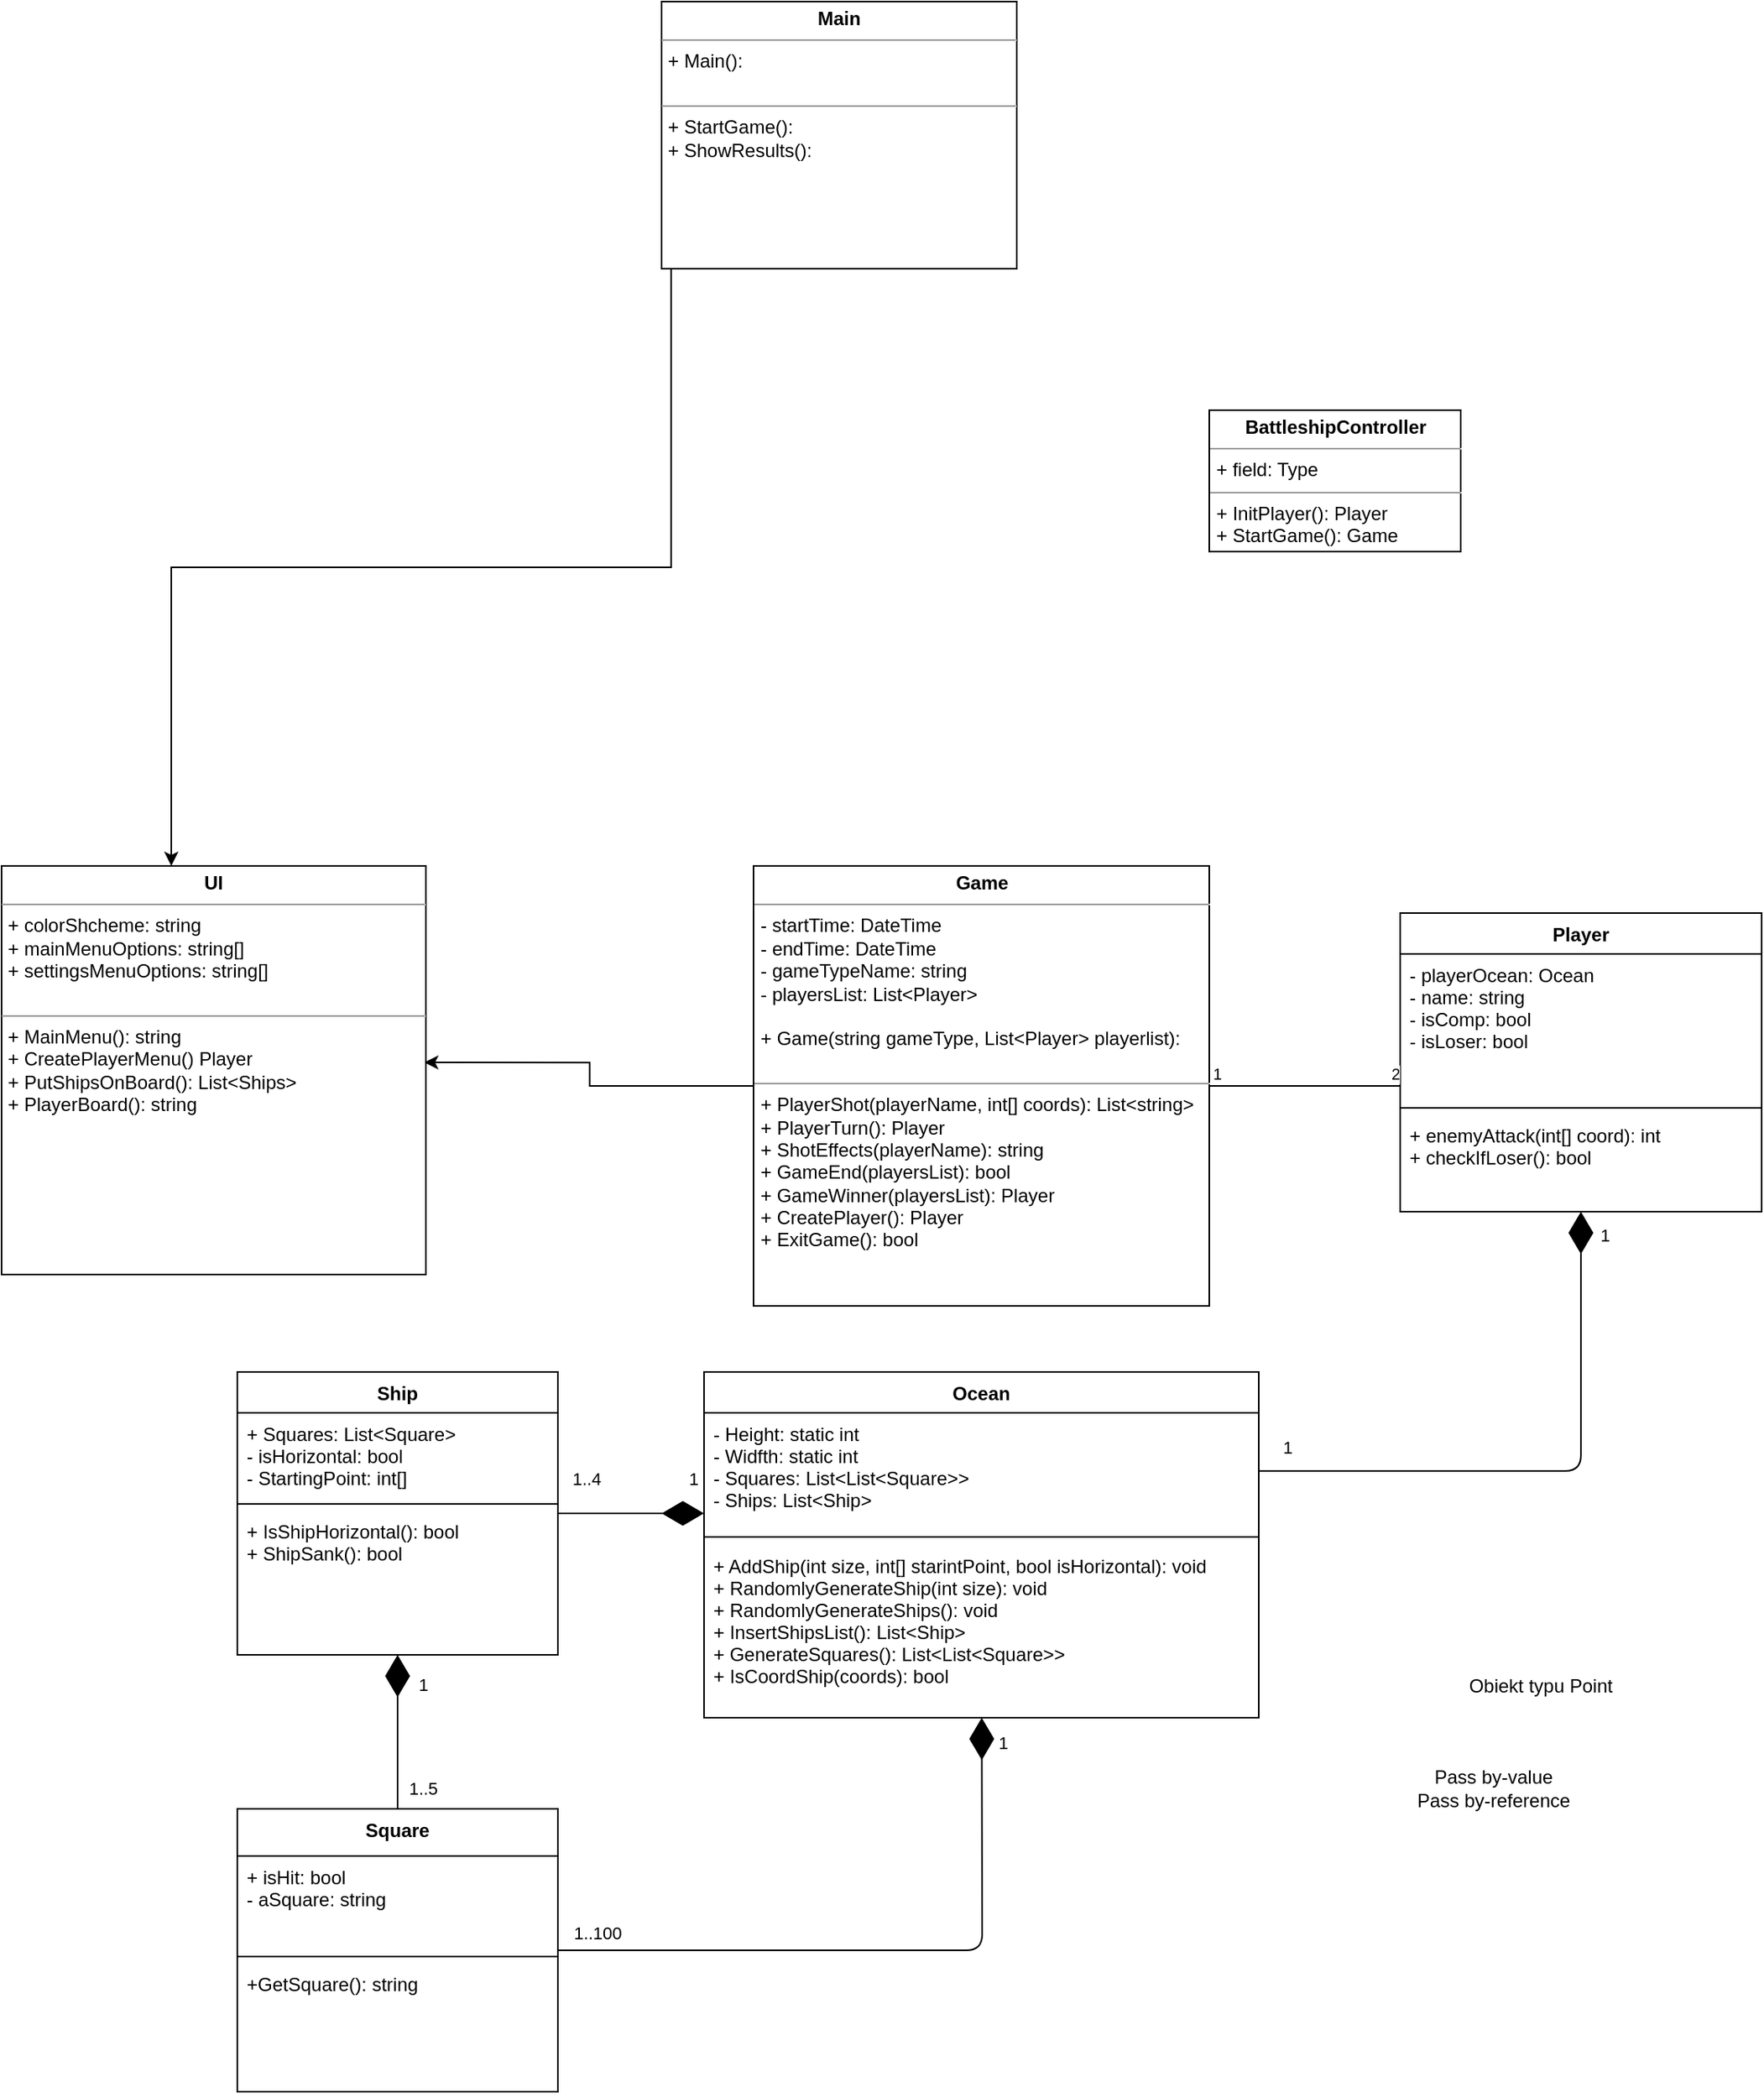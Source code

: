 <mxfile version="13.1.13" type="google"><diagram id="WqYm5joiSSUrJcI7V75g" name="Page-1"><mxGraphModel dx="1372" dy="1896" grid="1" gridSize="10" guides="1" tooltips="1" connect="1" arrows="1" fold="1" page="1" pageScale="1" pageWidth="827" pageHeight="1169" math="0" shadow="0"><root><mxCell id="0"/><mxCell id="1" parent="0"/><mxCell id="n3iTfuI_WsvS8ELYxzIs-18" value="Ocean" style="swimlane;fontStyle=1;align=center;verticalAlign=top;childLayout=stackLayout;horizontal=1;startSize=26;horizontalStack=0;resizeParent=1;resizeParentMax=0;resizeLast=0;collapsible=1;marginBottom=0;" parent="1" vertex="1"><mxGeometry x="587" y="242" width="353" height="220" as="geometry"/></mxCell><mxCell id="n3iTfuI_WsvS8ELYxzIs-19" value="- Height: static int&#xA;- Widfth: static int&#xA;- Squares: List&lt;List&lt;Square&gt;&gt;&#xA;- Ships: List&lt;Ship&gt; &#xA;&#xA;" style="text;strokeColor=none;fillColor=none;align=left;verticalAlign=top;spacingLeft=4;spacingRight=4;overflow=hidden;rotatable=0;points=[[0,0.5],[1,0.5]];portConstraint=eastwest;" parent="n3iTfuI_WsvS8ELYxzIs-18" vertex="1"><mxGeometry y="26" width="353" height="74" as="geometry"/></mxCell><mxCell id="n3iTfuI_WsvS8ELYxzIs-20" value="" style="line;strokeWidth=1;fillColor=none;align=left;verticalAlign=middle;spacingTop=-1;spacingLeft=3;spacingRight=3;rotatable=0;labelPosition=right;points=[];portConstraint=eastwest;" parent="n3iTfuI_WsvS8ELYxzIs-18" vertex="1"><mxGeometry y="100" width="353" height="10" as="geometry"/></mxCell><mxCell id="n3iTfuI_WsvS8ELYxzIs-21" value="+ AddShip(int size, int[] starintPoint, bool isHorizontal): void&#xA;+ RandomlyGenerateShip(int size): void&#xA;+ RandomlyGenerateShips(): void&#xA;+ InsertShipsList(): List&lt;Ship&gt;&#xA;+ GenerateSquares(): List&lt;List&lt;Square&gt;&gt;&#xA;+ IsCoordShip(coords): bool&#xA;&#xA;&#xA;" style="text;strokeColor=none;fillColor=none;align=left;verticalAlign=top;spacingLeft=4;spacingRight=4;overflow=hidden;rotatable=0;points=[[0,0.5],[1,0.5]];portConstraint=eastwest;" parent="n3iTfuI_WsvS8ELYxzIs-18" vertex="1"><mxGeometry y="110" width="353" height="110" as="geometry"/></mxCell><mxCell id="n3iTfuI_WsvS8ELYxzIs-9" value="Square" style="swimlane;fontStyle=1;align=center;verticalAlign=top;childLayout=stackLayout;horizontal=1;startSize=30;horizontalStack=0;resizeParent=1;resizeParentMax=0;resizeLast=0;collapsible=1;marginBottom=0;" parent="1" vertex="1"><mxGeometry x="290" y="520" width="204" height="180" as="geometry"/></mxCell><mxCell id="n3iTfuI_WsvS8ELYxzIs-10" value="+ isHit: bool&#xA;- aSquare: string&#xA;" style="text;strokeColor=none;fillColor=none;align=left;verticalAlign=top;spacingLeft=4;spacingRight=4;overflow=hidden;rotatable=0;points=[[0,0.5],[1,0.5]];portConstraint=eastwest;" parent="n3iTfuI_WsvS8ELYxzIs-9" vertex="1"><mxGeometry y="30" width="204" height="60" as="geometry"/></mxCell><mxCell id="n3iTfuI_WsvS8ELYxzIs-11" value="" style="line;strokeWidth=1;fillColor=none;align=left;verticalAlign=middle;spacingTop=-1;spacingLeft=3;spacingRight=3;rotatable=0;labelPosition=right;points=[];portConstraint=eastwest;" parent="n3iTfuI_WsvS8ELYxzIs-9" vertex="1"><mxGeometry y="90" width="204" height="8" as="geometry"/></mxCell><mxCell id="n3iTfuI_WsvS8ELYxzIs-12" value="+GetSquare(): string" style="text;strokeColor=none;fillColor=none;align=left;verticalAlign=top;spacingLeft=4;spacingRight=4;overflow=hidden;rotatable=0;points=[[0,0.5],[1,0.5]];portConstraint=eastwest;" parent="n3iTfuI_WsvS8ELYxzIs-9" vertex="1"><mxGeometry y="98" width="204" height="82" as="geometry"/></mxCell><mxCell id="OBPzVOfb-bQkmEu8ad0c-22" style="edgeStyle=orthogonalEdgeStyle;rounded=0;orthogonalLoop=1;jettySize=auto;html=1;entryX=0.996;entryY=0.481;entryDx=0;entryDy=0;entryPerimeter=0;" parent="1" source="OBPzVOfb-bQkmEu8ad0c-3" target="OBPzVOfb-bQkmEu8ad0c-5" edge="1"><mxGeometry relative="1" as="geometry"/></mxCell><mxCell id="OBPzVOfb-bQkmEu8ad0c-3" value="&lt;p style=&quot;margin: 0px ; margin-top: 4px ; text-align: center&quot;&gt;&lt;b&gt;Game&lt;/b&gt;&lt;/p&gt;&lt;hr size=&quot;1&quot;&gt;&lt;p style=&quot;margin: 0px ; margin-left: 4px&quot;&gt;- startTime: DateTime&lt;/p&gt;&lt;p style=&quot;margin: 0px ; margin-left: 4px&quot;&gt;- endTime: DateTime&lt;/p&gt;&lt;p style=&quot;margin: 0px ; margin-left: 4px&quot;&gt;- gameTypeName: string&lt;/p&gt;&lt;p style=&quot;margin: 0px ; margin-left: 4px&quot;&gt;- playersList: List&amp;lt;Player&amp;gt;&lt;/p&gt;&lt;p style=&quot;margin: 0px ; margin-left: 4px&quot;&gt;&lt;br&gt;&lt;/p&gt;&lt;p style=&quot;margin: 0px ; margin-left: 4px&quot;&gt;+ Game(string gameType, List&amp;lt;Player&amp;gt; playerlist):&lt;br&gt;&lt;/p&gt;&lt;p style=&quot;margin: 0px ; margin-left: 4px&quot;&gt;&lt;br&gt;&lt;/p&gt;&lt;hr size=&quot;1&quot;&gt;&lt;p style=&quot;margin: 0px ; margin-left: 4px&quot;&gt;+ PlayerShot(playerName, int[] coords): List&amp;lt;string&amp;gt;&lt;/p&gt;&lt;p style=&quot;margin: 0px ; margin-left: 4px&quot;&gt;+ PlayerTurn(): Player&lt;/p&gt;&lt;p style=&quot;margin: 0px ; margin-left: 4px&quot;&gt;+ ShotEffects(playerName): string&lt;/p&gt;&lt;p style=&quot;margin: 0px ; margin-left: 4px&quot;&gt;+ GameEnd(playersList): bool&lt;br&gt;&lt;/p&gt;&lt;p style=&quot;margin: 0px ; margin-left: 4px&quot;&gt;+ GameWinner(playersList): Player&lt;/p&gt;&lt;p style=&quot;margin: 0px ; margin-left: 4px&quot;&gt;+ CreatePlayer(): Player&lt;/p&gt;&lt;p style=&quot;margin: 0px ; margin-left: 4px&quot;&gt;+ ExitGame(): bool&lt;br&gt;&lt;/p&gt;" style="verticalAlign=top;align=left;overflow=fill;fontSize=12;fontFamily=Helvetica;html=1;" parent="1" vertex="1"><mxGeometry x="618.5" y="-80" width="290" height="280" as="geometry"/></mxCell><mxCell id="OBPzVOfb-bQkmEu8ad0c-19" style="edgeStyle=orthogonalEdgeStyle;rounded=0;orthogonalLoop=1;jettySize=auto;html=1;exitX=0.027;exitY=0.412;exitDx=0;exitDy=0;exitPerimeter=0;" parent="1" source="OBPzVOfb-bQkmEu8ad0c-4" target="OBPzVOfb-bQkmEu8ad0c-5" edge="1"><mxGeometry relative="1" as="geometry"><Array as="points"><mxPoint x="248" y="-270"/></Array></mxGeometry></mxCell><mxCell id="OBPzVOfb-bQkmEu8ad0c-4" value="&lt;p style=&quot;margin: 0px ; margin-top: 4px ; text-align: center&quot;&gt;&lt;b&gt;Main&lt;/b&gt;&lt;/p&gt;&lt;hr size=&quot;1&quot;&gt;&lt;p style=&quot;margin: 0px ; margin-left: 4px&quot;&gt;+ Main():&lt;/p&gt;&lt;p style=&quot;margin: 0px ; margin-left: 4px&quot;&gt;&lt;br&gt;&lt;/p&gt;&lt;hr size=&quot;1&quot;&gt;&lt;p style=&quot;margin: 0px ; margin-left: 4px&quot;&gt;+ StartGame():&lt;/p&gt;&lt;p style=&quot;margin: 0px ; margin-left: 4px&quot;&gt;+ ShowResults():&lt;/p&gt;&lt;p style=&quot;margin: 0px ; margin-left: 4px&quot;&gt;&lt;br&gt;&lt;/p&gt;" style="verticalAlign=top;align=left;overflow=fill;fontSize=12;fontFamily=Helvetica;html=1;" parent="1" vertex="1"><mxGeometry x="560" y="-630" width="226" height="170" as="geometry"/></mxCell><mxCell id="OBPzVOfb-bQkmEu8ad0c-5" value="&lt;p style=&quot;margin: 0px ; margin-top: 4px ; text-align: center&quot;&gt;&lt;b&gt;UI&lt;/b&gt;&lt;br&gt;&lt;/p&gt;&lt;hr size=&quot;1&quot;&gt;&lt;p style=&quot;margin: 0px ; margin-left: 4px&quot;&gt;+ colorShcheme: string&lt;/p&gt;&lt;p style=&quot;margin: 0px ; margin-left: 4px&quot;&gt;+ mainMenuOptions: string[]&lt;/p&gt;&lt;p style=&quot;margin: 0px ; margin-left: 4px&quot;&gt;+ settingsMenuOptions: string[]&lt;br&gt;&lt;/p&gt;&lt;p style=&quot;margin: 0px ; margin-left: 4px&quot;&gt;&lt;br&gt;&lt;/p&gt;&lt;hr size=&quot;1&quot;&gt;&lt;p style=&quot;margin: 0px ; margin-left: 4px&quot;&gt;+ MainMenu(): string&lt;/p&gt;&lt;p style=&quot;margin: 0px ; margin-left: 4px&quot;&gt;+ CreatePlayerMenu() Player&lt;/p&gt;&lt;p style=&quot;margin: 0px ; margin-left: 4px&quot;&gt;+ PutShipsOnBoard(): List&amp;lt;Ships&amp;gt;&lt;/p&gt;&lt;p style=&quot;margin: 0px ; margin-left: 4px&quot;&gt;+ PlayerBoard(): string&lt;br&gt;&lt;/p&gt;" style="verticalAlign=top;align=left;overflow=fill;fontSize=12;fontFamily=Helvetica;html=1;" parent="1" vertex="1"><mxGeometry x="140" y="-80" width="270" height="260" as="geometry"/></mxCell><mxCell id="n3iTfuI_WsvS8ELYxzIs-22" value="Player" style="swimlane;fontStyle=1;align=center;verticalAlign=top;childLayout=stackLayout;horizontal=1;startSize=26;horizontalStack=0;resizeParent=1;resizeParentMax=0;resizeLast=0;collapsible=1;marginBottom=0;" parent="1" vertex="1"><mxGeometry x="1030" y="-50" width="230" height="190" as="geometry"/></mxCell><mxCell id="n3iTfuI_WsvS8ELYxzIs-23" value="- playerOcean: Ocean&#xA;- name: string&#xA;- isComp: bool&#xA;- isLoser: bool&#xA;&#xA;" style="text;strokeColor=none;fillColor=none;align=left;verticalAlign=top;spacingLeft=4;spacingRight=4;overflow=hidden;rotatable=0;points=[[0,0.5],[1,0.5]];portConstraint=eastwest;" parent="n3iTfuI_WsvS8ELYxzIs-22" vertex="1"><mxGeometry y="26" width="230" height="94" as="geometry"/></mxCell><mxCell id="n3iTfuI_WsvS8ELYxzIs-24" value="" style="line;strokeWidth=1;fillColor=none;align=left;verticalAlign=middle;spacingTop=-1;spacingLeft=3;spacingRight=3;rotatable=0;labelPosition=right;points=[];portConstraint=eastwest;" parent="n3iTfuI_WsvS8ELYxzIs-22" vertex="1"><mxGeometry y="120" width="230" height="8" as="geometry"/></mxCell><mxCell id="n3iTfuI_WsvS8ELYxzIs-25" value="+ enemyAttack(int[] coord): int&#xA;+ checkIfLoser(): bool&#xA;" style="text;strokeColor=none;fillColor=none;align=left;verticalAlign=top;spacingLeft=4;spacingRight=4;overflow=hidden;rotatable=0;points=[[0,0.5],[1,0.5]];portConstraint=eastwest;" parent="n3iTfuI_WsvS8ELYxzIs-22" vertex="1"><mxGeometry y="128" width="230" height="62" as="geometry"/></mxCell><object label="" placeholders="1" id="75yQYSMLNMDLSjtFaGEJ-11"><mxCell style="endArrow=diamondThin;endFill=1;endSize=24;html=1;" parent="1" source="n3iTfuI_WsvS8ELYxzIs-9" target="n3iTfuI_WsvS8ELYxzIs-18" edge="1"><mxGeometry width="160" relative="1" as="geometry"><mxPoint x="540" y="600" as="sourcePoint"/><mxPoint x="700" y="600" as="targetPoint"/><Array as="points"><mxPoint x="764" y="610"/></Array></mxGeometry></mxCell></object><mxCell id="75yQYSMLNMDLSjtFaGEJ-12" value="1" style="edgeLabel;html=1;align=center;verticalAlign=middle;resizable=0;points=[];" parent="75yQYSMLNMDLSjtFaGEJ-11" vertex="1" connectable="0"><mxGeometry x="0.924" y="2" relative="1" as="geometry"><mxPoint x="14.87" as="offset"/></mxGeometry></mxCell><mxCell id="75yQYSMLNMDLSjtFaGEJ-13" value="1..100" style="edgeLabel;html=1;align=center;verticalAlign=middle;resizable=0;points=[];" parent="75yQYSMLNMDLSjtFaGEJ-11" vertex="1" connectable="0"><mxGeometry x="-0.958" relative="1" as="geometry"><mxPoint x="16.23" y="-11.54" as="offset"/></mxGeometry></mxCell><object label="" placeholders="1" id="75yQYSMLNMDLSjtFaGEJ-14"><mxCell style="endArrow=diamondThin;endFill=1;endSize=24;html=1;exitX=0.5;exitY=0;exitDx=0;exitDy=0;" parent="1" source="n3iTfuI_WsvS8ELYxzIs-9" target="_Z2gZEgd2pqQ_VvyHOUR-5" edge="1"><mxGeometry width="160" relative="1" as="geometry"><mxPoint x="220.0" y="583.66" as="sourcePoint"/><mxPoint x="390" y="470" as="targetPoint"/></mxGeometry></mxCell></object><mxCell id="75yQYSMLNMDLSjtFaGEJ-15" value="1" style="edgeLabel;html=1;align=center;verticalAlign=middle;resizable=0;points=[];" parent="75yQYSMLNMDLSjtFaGEJ-14" vertex="1" connectable="0"><mxGeometry x="0.924" y="2" relative="1" as="geometry"><mxPoint x="18" y="15" as="offset"/></mxGeometry></mxCell><mxCell id="75yQYSMLNMDLSjtFaGEJ-16" value="1..5" style="edgeLabel;html=1;align=center;verticalAlign=middle;resizable=0;points=[];" parent="75yQYSMLNMDLSjtFaGEJ-14" vertex="1" connectable="0"><mxGeometry x="-0.958" relative="1" as="geometry"><mxPoint x="16" y="-11.54" as="offset"/></mxGeometry></mxCell><mxCell id="_Z2gZEgd2pqQ_VvyHOUR-2" value="Ship" style="swimlane;fontStyle=1;align=center;verticalAlign=top;childLayout=stackLayout;horizontal=1;startSize=26;horizontalStack=0;resizeParent=1;resizeParentMax=0;resizeLast=0;collapsible=1;marginBottom=0;strokeColor=#000000;" parent="1" vertex="1"><mxGeometry x="290" y="242" width="204" height="180" as="geometry"/></mxCell><mxCell id="_Z2gZEgd2pqQ_VvyHOUR-3" value="+ Squares: List&lt;Square&gt;&#xA;- isHorizontal: bool&#xA;- StartingPoint: int[]" style="text;strokeColor=none;fillColor=none;align=left;verticalAlign=top;spacingLeft=4;spacingRight=4;overflow=hidden;rotatable=0;points=[[0,0.5],[1,0.5]];portConstraint=eastwest;" parent="_Z2gZEgd2pqQ_VvyHOUR-2" vertex="1"><mxGeometry y="26" width="204" height="54" as="geometry"/></mxCell><mxCell id="_Z2gZEgd2pqQ_VvyHOUR-4" value="" style="line;strokeWidth=1;fillColor=none;align=left;verticalAlign=middle;spacingTop=-1;spacingLeft=3;spacingRight=3;rotatable=0;labelPosition=right;points=[];portConstraint=eastwest;" parent="_Z2gZEgd2pqQ_VvyHOUR-2" vertex="1"><mxGeometry y="80" width="204" height="8" as="geometry"/></mxCell><mxCell id="_Z2gZEgd2pqQ_VvyHOUR-5" value="+ IsShipHorizontal(): bool&#xA;+ ShipSank(): bool&#xA;" style="text;strokeColor=none;fillColor=none;align=left;verticalAlign=top;spacingLeft=4;spacingRight=4;overflow=hidden;rotatable=0;points=[[0,0.5],[1,0.5]];portConstraint=eastwest;" parent="_Z2gZEgd2pqQ_VvyHOUR-2" vertex="1"><mxGeometry y="88" width="204" height="92" as="geometry"/></mxCell><object label="" placeholders="1" id="75yQYSMLNMDLSjtFaGEJ-17"><mxCell style="endArrow=diamondThin;endFill=1;endSize=24;html=1;" parent="1" source="_Z2gZEgd2pqQ_VvyHOUR-2" target="n3iTfuI_WsvS8ELYxzIs-18" edge="1"><mxGeometry width="160" relative="1" as="geometry"><mxPoint x="520" y="300" as="sourcePoint"/><mxPoint x="570" y="300" as="targetPoint"/><Array as="points"><mxPoint x="587" y="332"/></Array></mxGeometry></mxCell></object><mxCell id="75yQYSMLNMDLSjtFaGEJ-18" value="1" style="edgeLabel;html=1;align=center;verticalAlign=middle;resizable=0;points=[];" parent="75yQYSMLNMDLSjtFaGEJ-17" vertex="1" connectable="0"><mxGeometry x="0.924" y="2" relative="1" as="geometry"><mxPoint x="-3.6" y="-20" as="offset"/></mxGeometry></mxCell><mxCell id="75yQYSMLNMDLSjtFaGEJ-19" value="1..4" style="edgeLabel;html=1;align=center;verticalAlign=middle;resizable=0;points=[];" parent="75yQYSMLNMDLSjtFaGEJ-17" vertex="1" connectable="0"><mxGeometry x="-0.958" relative="1" as="geometry"><mxPoint x="16" y="-22" as="offset"/></mxGeometry></mxCell><mxCell id="75yQYSMLNMDLSjtFaGEJ-20" style="edgeStyle=orthogonalEdgeStyle;rounded=1;orthogonalLoop=1;jettySize=auto;html=1;endFill=1;endArrow=diamondThin;endSize=24;" parent="1" source="n3iTfuI_WsvS8ELYxzIs-19" target="n3iTfuI_WsvS8ELYxzIs-22" edge="1"><mxGeometry relative="1" as="geometry"/></mxCell><mxCell id="75yQYSMLNMDLSjtFaGEJ-21" value="1" style="edgeLabel;html=1;align=center;verticalAlign=middle;resizable=0;points=[];" parent="75yQYSMLNMDLSjtFaGEJ-20" vertex="1" connectable="0"><mxGeometry x="0.921" y="1" relative="1" as="geometry"><mxPoint x="16" as="offset"/></mxGeometry></mxCell><mxCell id="75yQYSMLNMDLSjtFaGEJ-22" value="1" style="edgeLabel;html=1;align=center;verticalAlign=middle;resizable=0;points=[];" parent="75yQYSMLNMDLSjtFaGEJ-20" vertex="1" connectable="0"><mxGeometry x="-0.906" relative="1" as="geometry"><mxPoint y="-15" as="offset"/></mxGeometry></mxCell><mxCell id="75yQYSMLNMDLSjtFaGEJ-23" value="" style="endArrow=none;html=1;edgeStyle=orthogonalEdgeStyle;" parent="1" source="OBPzVOfb-bQkmEu8ad0c-3" target="n3iTfuI_WsvS8ELYxzIs-22" edge="1"><mxGeometry relative="1" as="geometry"><mxPoint x="940" y="50" as="sourcePoint"/><mxPoint x="1100" y="50" as="targetPoint"/><Array as="points"><mxPoint x="1000" y="60"/><mxPoint x="1000" y="60"/></Array></mxGeometry></mxCell><mxCell id="75yQYSMLNMDLSjtFaGEJ-24" value="1" style="resizable=0;html=1;align=left;verticalAlign=bottom;labelBackgroundColor=#ffffff;fontSize=10;" parent="75yQYSMLNMDLSjtFaGEJ-23" connectable="0" vertex="1"><mxGeometry x="-1" relative="1" as="geometry"/></mxCell><mxCell id="75yQYSMLNMDLSjtFaGEJ-25" value="2" style="resizable=0;html=1;align=right;verticalAlign=bottom;labelBackgroundColor=#ffffff;fontSize=10;" parent="75yQYSMLNMDLSjtFaGEJ-23" connectable="0" vertex="1"><mxGeometry x="1" relative="1" as="geometry"/></mxCell><mxCell id="55NvqDnz5QuNAKNshnML-1" value="Obiekt typu Point" style="text;html=1;align=center;verticalAlign=middle;resizable=0;points=[];autosize=1;" vertex="1" parent="1"><mxGeometry x="1069" y="432" width="100" height="20" as="geometry"/></mxCell><mxCell id="55NvqDnz5QuNAKNshnML-2" value="&lt;div&gt;Pass by-value&lt;/div&gt;&lt;div&gt;Pass by-reference&lt;br&gt;&lt;/div&gt;" style="text;html=1;align=center;verticalAlign=middle;resizable=0;points=[];autosize=1;" vertex="1" parent="1"><mxGeometry x="1029" y="492" width="120" height="30" as="geometry"/></mxCell><mxCell id="55NvqDnz5QuNAKNshnML-3" value="&lt;p style=&quot;margin: 0px ; margin-top: 4px ; text-align: center&quot;&gt;&lt;b&gt;BattleshipController&lt;/b&gt;&lt;br&gt;&lt;/p&gt;&lt;hr size=&quot;1&quot;&gt;&lt;p style=&quot;margin: 0px ; margin-left: 4px&quot;&gt;+ field: Type&lt;/p&gt;&lt;hr size=&quot;1&quot;&gt;&lt;p style=&quot;margin: 0px ; margin-left: 4px&quot;&gt;+ InitPlayer(): Player&lt;br&gt;&lt;/p&gt;&lt;p style=&quot;margin: 0px ; margin-left: 4px&quot;&gt;+ StartGame(): Game&lt;br&gt;&lt;/p&gt;" style="verticalAlign=top;align=left;overflow=fill;fontSize=12;fontFamily=Helvetica;html=1;" vertex="1" parent="1"><mxGeometry x="908.5" y="-370" width="160" height="90" as="geometry"/></mxCell></root></mxGraphModel></diagram></mxfile>